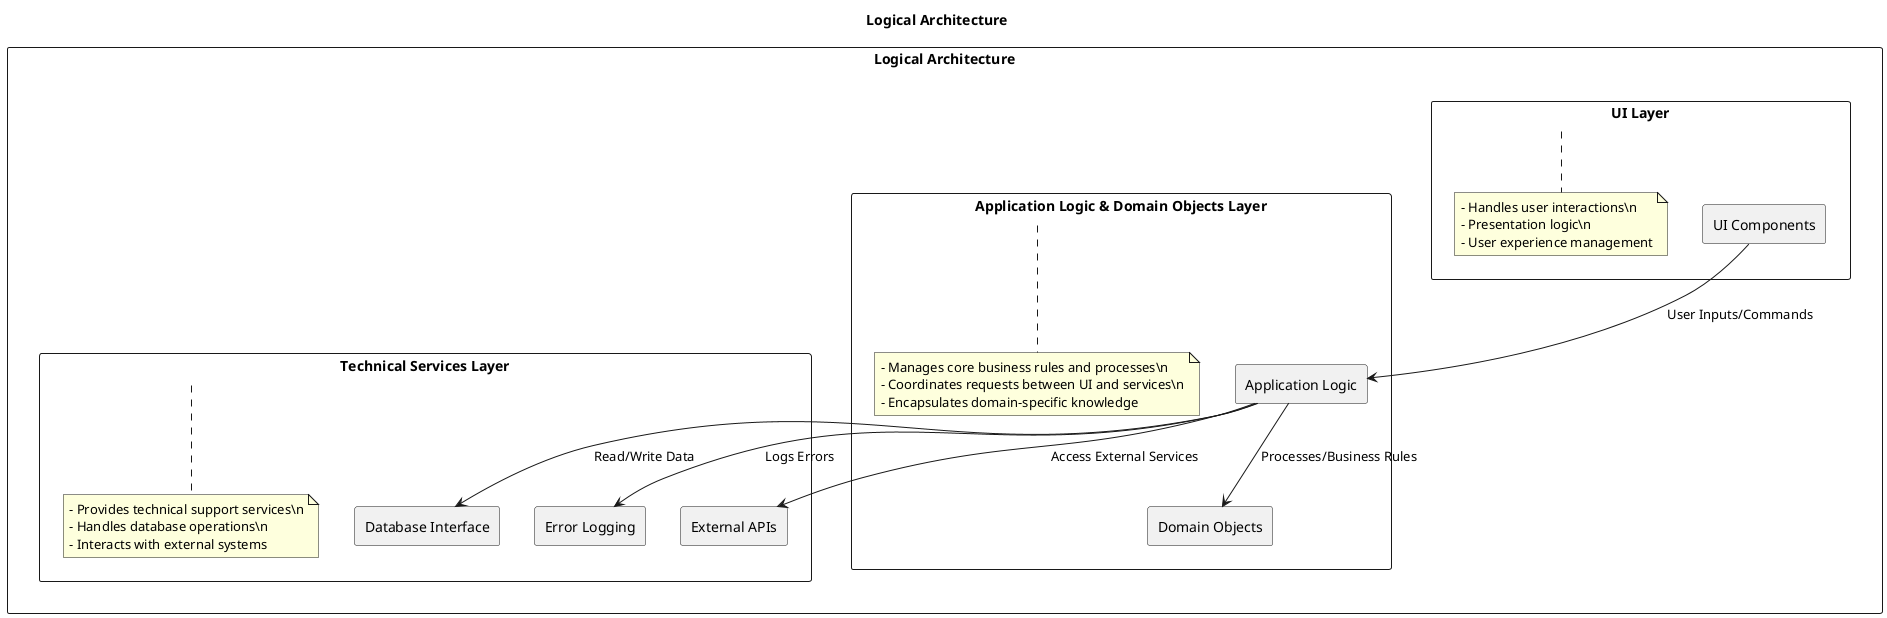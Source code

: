 @startuml
skinparam packageStyle rectangle
skinparam backgroundColor #FFFFFF

title Logical Architecture

package "Logical Architecture" {

    package "UI Layer" as UILayer {
        rectangle "UI Components" as UIComponents
        note bottom of UILayer
        - Handles user interactions\n
        - Presentation logic\n
        - User experience management
        end note
    }

    package "Application Logic & Domain Objects Layer" as AppLayer {
        rectangle "Application Logic" as AppLogic
        rectangle "Domain Objects" as DomainObjects
        note bottom of AppLayer
        - Manages core business rules and processes\n
        - Coordinates requests between UI and services\n
        - Encapsulates domain-specific knowledge
        end note
    }

    package "Technical Services Layer" as TechLayer {
        rectangle "Database Interface" as DBInterface
        rectangle "Error Logging" as ErrorLogging
        rectangle "External APIs" as ExternalAPIs
        note bottom of TechLayer
        - Provides technical support services\n
        - Handles database operations\n
        - Interacts with external systems
        end note
    }
}

UIComponents --> AppLogic : User Inputs/Commands
AppLogic --> DomainObjects : Processes/Business Rules
AppLogic --> DBInterface : Read/Write Data
AppLogic --> ErrorLogging : Logs Errors
AppLogic --> ExternalAPIs : Access External Services

@enduml

